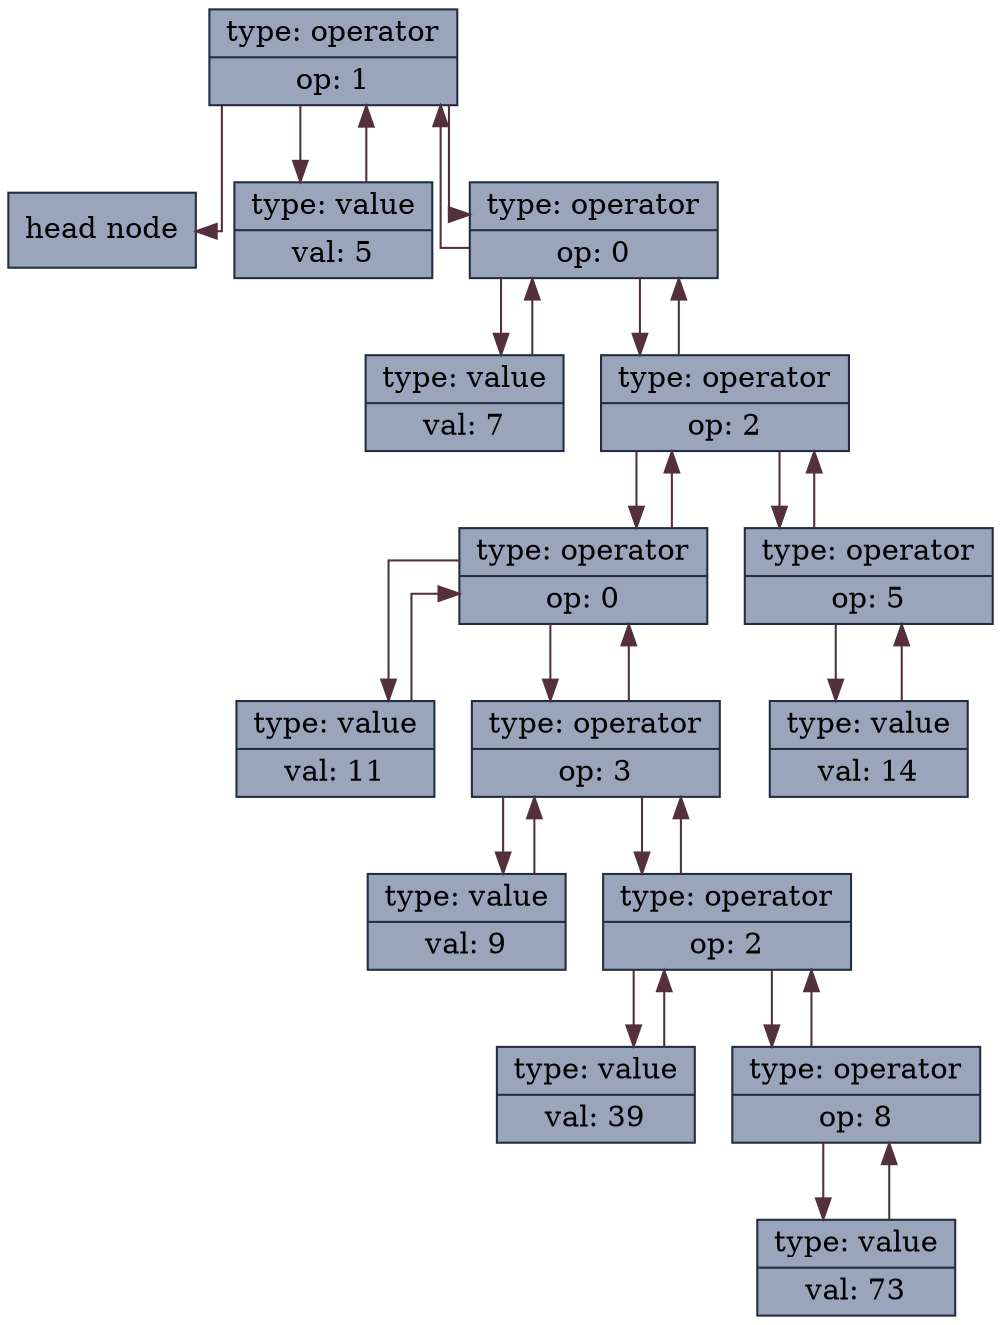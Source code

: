 digraph G{
node [shape=record,style="filled"];
splines=ortho;
node0x604000000010 [label="{head node}",fillcolor="#9AA5BB",color="#232D42"];
node0x604000000090 [label="{type: operator | op:  1}",fillcolor="#9AA5BB",color="#232D42"];
node0x604000000090->node0x604000000010 [color="#54303c"];
node0x604000000090->node0x604000000050 [color="#54303c"];
node0x604000000050 [label="{type: value | val: 5}",fillcolor="#9AA5BB",color="#232D42"];
node0x604000000050->node0x604000000090 [color="#54303c"];
node0x604000000090->node0x604000000110 [color="#54303c"];
node0x604000000110 [label="{type: operator | op:  0}",fillcolor="#9AA5BB",color="#232D42"];
node0x604000000110->node0x604000000090 [color="#54303c"];
node0x604000000110->node0x6040000000d0 [color="#54303c"];
node0x6040000000d0 [label="{type: value | val: 7}",fillcolor="#9AA5BB",color="#232D42"];
node0x6040000000d0->node0x604000000110 [color="#54303c"];
node0x604000000110->node0x604000000190 [color="#54303c"];
node0x604000000190 [label="{type: operator | op:  2}",fillcolor="#9AA5BB",color="#232D42"];
node0x604000000190->node0x604000000110 [color="#54303c"];
node0x604000000190->node0x604000000250 [color="#54303c"];
node0x604000000250 [label="{type: operator | op:  0}",fillcolor="#9AA5BB",color="#232D42"];
node0x604000000250->node0x604000000190 [color="#54303c"];
node0x604000000250->node0x604000000150 [color="#54303c"];
node0x604000000150 [label="{type: value | val: 11}",fillcolor="#9AA5BB",color="#232D42"];
node0x604000000150->node0x604000000250 [color="#54303c"];
node0x604000000250->node0x6040000002d0 [color="#54303c"];
node0x6040000002d0 [label="{type: operator | op:  3}",fillcolor="#9AA5BB",color="#232D42"];
node0x6040000002d0->node0x604000000250 [color="#54303c"];
node0x6040000002d0->node0x604000000290 [color="#54303c"];
node0x604000000290 [label="{type: value | val: 9}",fillcolor="#9AA5BB",color="#232D42"];
node0x604000000290->node0x6040000002d0 [color="#54303c"];
node0x6040000002d0->node0x604000000350 [color="#54303c"];
node0x604000000350 [label="{type: operator | op:  2}",fillcolor="#9AA5BB",color="#232D42"];
node0x604000000350->node0x6040000002d0 [color="#54303c"];
node0x604000000350->node0x604000000310 [color="#54303c"];
node0x604000000310 [label="{type: value | val: 39}",fillcolor="#9AA5BB",color="#232D42"];
node0x604000000310->node0x604000000350 [color="#54303c"];
node0x604000000350->node0x604000000390 [color="#54303c"];
node0x604000000390 [label="{type: operator | op:  8}",fillcolor="#9AA5BB",color="#232D42"];
node0x604000000390->node0x604000000350 [color="#54303c"];
node0x604000000390->node0x6040000003d0 [color="#54303c"];
node0x6040000003d0 [label="{type: value | val: 73}",fillcolor="#9AA5BB",color="#232D42"];
node0x6040000003d0->node0x604000000390 [color="#54303c"];
node0x604000000190->node0x6040000001d0 [color="#54303c"];
node0x6040000001d0 [label="{type: operator | op:  5}",fillcolor="#9AA5BB",color="#232D42"];
node0x6040000001d0->node0x604000000190 [color="#54303c"];
node0x6040000001d0->node0x604000000210 [color="#54303c"];
node0x604000000210 [label="{type: value | val: 14}",fillcolor="#9AA5BB",color="#232D42"];
node0x604000000210->node0x6040000001d0 [color="#54303c"];
}